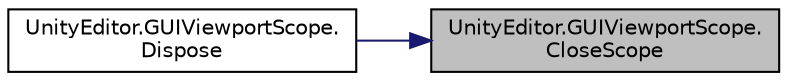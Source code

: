digraph "UnityEditor.GUIViewportScope.CloseScope"
{
 // LATEX_PDF_SIZE
  edge [fontname="Helvetica",fontsize="10",labelfontname="Helvetica",labelfontsize="10"];
  node [fontname="Helvetica",fontsize="10",shape=record];
  rankdir="RL";
  Node1 [label="UnityEditor.GUIViewportScope.\lCloseScope",height=0.2,width=0.4,color="black", fillcolor="grey75", style="filled", fontcolor="black",tooltip=" "];
  Node1 -> Node2 [dir="back",color="midnightblue",fontsize="10",style="solid",fontname="Helvetica"];
  Node2 [label="UnityEditor.GUIViewportScope.\lDispose",height=0.2,width=0.4,color="black", fillcolor="white", style="filled",URL="$struct_unity_editor_1_1_g_u_i_viewport_scope.html#aee001f3074b088972a5ffcb66a4ae7a9",tooltip=" "];
}
